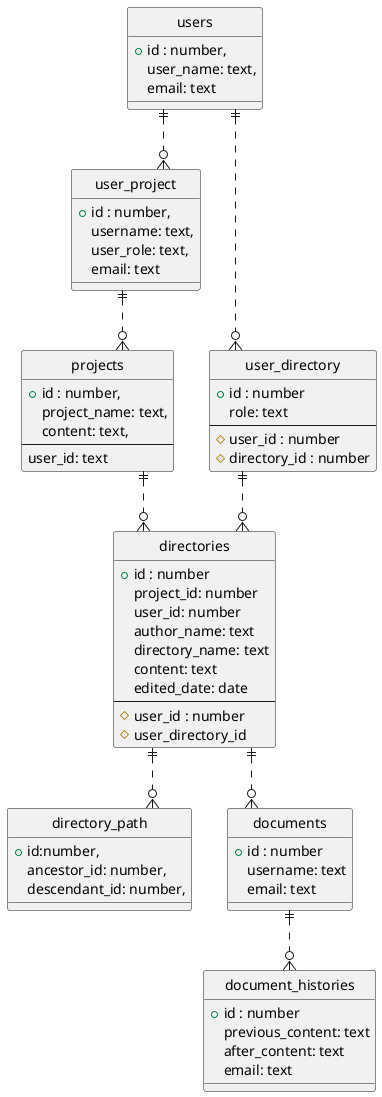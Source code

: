 @startuml
' hide the spot
hide circle

'avoid problems with angled crows feet
skinparam linetype ortho

entity "users" as users {
  +id : number,
  user_name: text,
  email: text
}

entity "projects" as projects {
  +id : number,
  project_name: text,
  content: text,
  --
  user_id: text
}

entity "user_project" as user_project {
  +id : number,
  username: text,
  user_role: text,
  email: text
}

entity "user_directory" as user_directory {
  +id : number
  role: text
  --
  #user_id : number
  #directory_id : number
}

entity "directories" as directories {
  +id : number
  project_id: number
  user_id: number
  author_name: text
  directory_name: text
  content: text
  edited_date: date
  --
  #user_id : number
  #user_directory_id
}

entity "directory_path" as directory_path {
  +id:number,
  ancestor_id: number,
  descendant_id: number,
}

entity "documents" as documents {
  +id : number
  username: text
  email: text
}

entity "document_histories" as document_histories {
  +id : number
  previous_content: text
  after_content: text
  email: text
}

users ||..o{ user_directory
users ||..o{ user_project
user_project ||..o{ projects
user_directory ||..o{ directories
projects ||..o{ directories
directories ||..o{ directory_path
directories ||..o{ documents
documents ||..o{ document_histories
@enduml